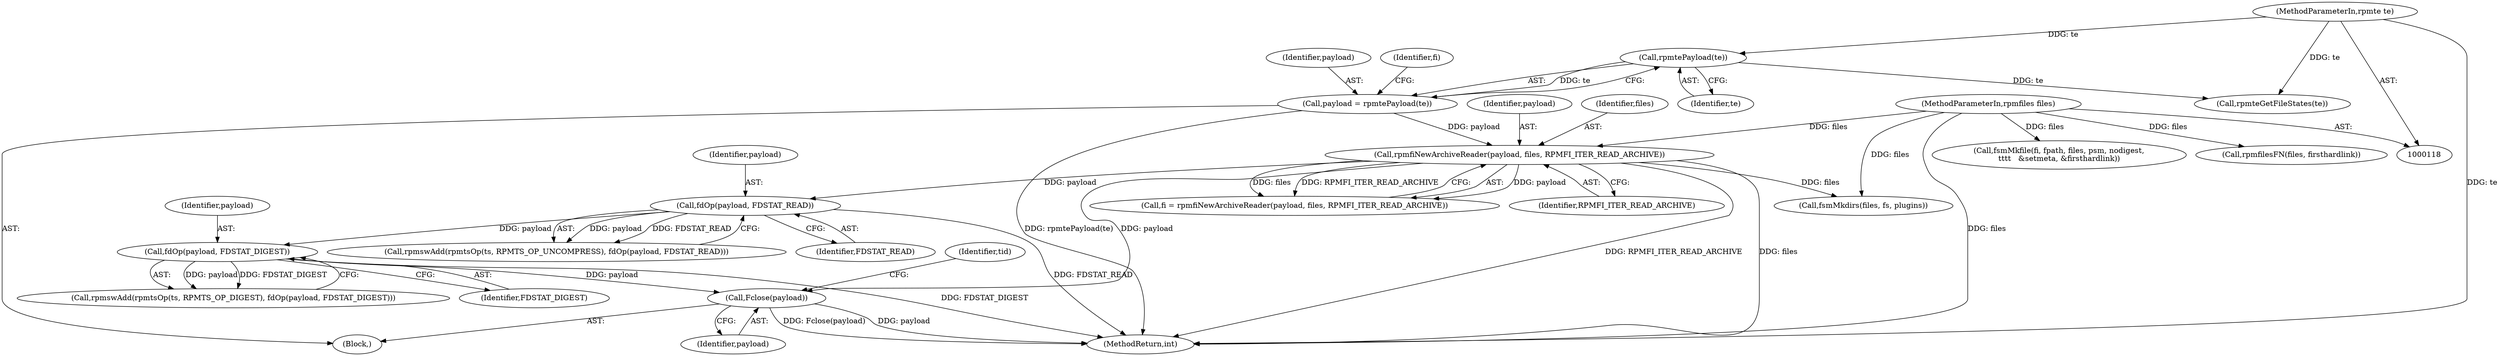 digraph "0_rpm_404ef011c300207cdb1e531670384564aae04bdc_1@API" {
"1000610" [label="(Call,Fclose(payload))"];
"1000133" [label="(Call,rpmfiNewArchiveReader(payload, files, RPMFI_ITER_READ_ARCHIVE))"];
"1000126" [label="(Call,payload = rpmtePayload(te))"];
"1000128" [label="(Call,rpmtePayload(te))"];
"1000120" [label="(MethodParameterIn,rpmte te)"];
"1000121" [label="(MethodParameterIn,rpmfiles files)"];
"1000602" [label="(Call,fdOp(payload, FDSTAT_DIGEST))"];
"1000595" [label="(Call,fdOp(payload, FDSTAT_READ))"];
"1000598" [label="(Call,rpmswAdd(rpmtsOp(ts, RPMTS_OP_DIGEST), fdOp(payload, FDSTAT_DIGEST)))"];
"1000128" [label="(Call,rpmtePayload(te))"];
"1000135" [label="(Identifier,files)"];
"1000618" [label="(MethodReturn,int)"];
"1000603" [label="(Identifier,payload)"];
"1000610" [label="(Call,Fclose(payload))"];
"1000211" [label="(Call,fsmMkdirs(files, fs, plugins))"];
"1000604" [label="(Identifier,FDSTAT_DIGEST)"];
"1000120" [label="(MethodParameterIn,rpmte te)"];
"1000140" [label="(Call,rpmteGetFileStates(te))"];
"1000357" [label="(Call,fsmMkfile(fi, fpath, files, psm, nodigest,\n\t\t\t\t   &setmeta, &firsthardlink))"];
"1000595" [label="(Call,fdOp(payload, FDSTAT_READ))"];
"1000602" [label="(Call,fdOp(payload, FDSTAT_DIGEST))"];
"1000131" [label="(Call,fi = rpmfiNewArchiveReader(payload, files, RPMFI_ITER_READ_ARCHIVE))"];
"1000591" [label="(Call,rpmswAdd(rpmtsOp(ts, RPMTS_OP_UNCOMPRESS), fdOp(payload, FDSTAT_READ)))"];
"1000596" [label="(Identifier,payload)"];
"1000127" [label="(Identifier,payload)"];
"1000132" [label="(Identifier,fi)"];
"1000597" [label="(Identifier,FDSTAT_READ)"];
"1000121" [label="(MethodParameterIn,rpmfiles files)"];
"1000500" [label="(Call,rpmfilesFN(files, firsthardlink))"];
"1000613" [label="(Identifier,tid)"];
"1000133" [label="(Call,rpmfiNewArchiveReader(payload, files, RPMFI_ITER_READ_ARCHIVE))"];
"1000136" [label="(Identifier,RPMFI_ITER_READ_ARCHIVE)"];
"1000124" [label="(Block,)"];
"1000611" [label="(Identifier,payload)"];
"1000126" [label="(Call,payload = rpmtePayload(te))"];
"1000134" [label="(Identifier,payload)"];
"1000129" [label="(Identifier,te)"];
"1000610" -> "1000124"  [label="AST: "];
"1000610" -> "1000611"  [label="CFG: "];
"1000611" -> "1000610"  [label="AST: "];
"1000613" -> "1000610"  [label="CFG: "];
"1000610" -> "1000618"  [label="DDG: Fclose(payload)"];
"1000610" -> "1000618"  [label="DDG: payload"];
"1000133" -> "1000610"  [label="DDG: payload"];
"1000602" -> "1000610"  [label="DDG: payload"];
"1000133" -> "1000131"  [label="AST: "];
"1000133" -> "1000136"  [label="CFG: "];
"1000134" -> "1000133"  [label="AST: "];
"1000135" -> "1000133"  [label="AST: "];
"1000136" -> "1000133"  [label="AST: "];
"1000131" -> "1000133"  [label="CFG: "];
"1000133" -> "1000618"  [label="DDG: files"];
"1000133" -> "1000618"  [label="DDG: RPMFI_ITER_READ_ARCHIVE"];
"1000133" -> "1000131"  [label="DDG: payload"];
"1000133" -> "1000131"  [label="DDG: files"];
"1000133" -> "1000131"  [label="DDG: RPMFI_ITER_READ_ARCHIVE"];
"1000126" -> "1000133"  [label="DDG: payload"];
"1000121" -> "1000133"  [label="DDG: files"];
"1000133" -> "1000211"  [label="DDG: files"];
"1000133" -> "1000595"  [label="DDG: payload"];
"1000126" -> "1000124"  [label="AST: "];
"1000126" -> "1000128"  [label="CFG: "];
"1000127" -> "1000126"  [label="AST: "];
"1000128" -> "1000126"  [label="AST: "];
"1000132" -> "1000126"  [label="CFG: "];
"1000126" -> "1000618"  [label="DDG: rpmtePayload(te)"];
"1000128" -> "1000126"  [label="DDG: te"];
"1000128" -> "1000129"  [label="CFG: "];
"1000129" -> "1000128"  [label="AST: "];
"1000120" -> "1000128"  [label="DDG: te"];
"1000128" -> "1000140"  [label="DDG: te"];
"1000120" -> "1000118"  [label="AST: "];
"1000120" -> "1000618"  [label="DDG: te"];
"1000120" -> "1000140"  [label="DDG: te"];
"1000121" -> "1000118"  [label="AST: "];
"1000121" -> "1000618"  [label="DDG: files"];
"1000121" -> "1000211"  [label="DDG: files"];
"1000121" -> "1000357"  [label="DDG: files"];
"1000121" -> "1000500"  [label="DDG: files"];
"1000602" -> "1000598"  [label="AST: "];
"1000602" -> "1000604"  [label="CFG: "];
"1000603" -> "1000602"  [label="AST: "];
"1000604" -> "1000602"  [label="AST: "];
"1000598" -> "1000602"  [label="CFG: "];
"1000602" -> "1000618"  [label="DDG: FDSTAT_DIGEST"];
"1000602" -> "1000598"  [label="DDG: payload"];
"1000602" -> "1000598"  [label="DDG: FDSTAT_DIGEST"];
"1000595" -> "1000602"  [label="DDG: payload"];
"1000595" -> "1000591"  [label="AST: "];
"1000595" -> "1000597"  [label="CFG: "];
"1000596" -> "1000595"  [label="AST: "];
"1000597" -> "1000595"  [label="AST: "];
"1000591" -> "1000595"  [label="CFG: "];
"1000595" -> "1000618"  [label="DDG: FDSTAT_READ"];
"1000595" -> "1000591"  [label="DDG: payload"];
"1000595" -> "1000591"  [label="DDG: FDSTAT_READ"];
}
